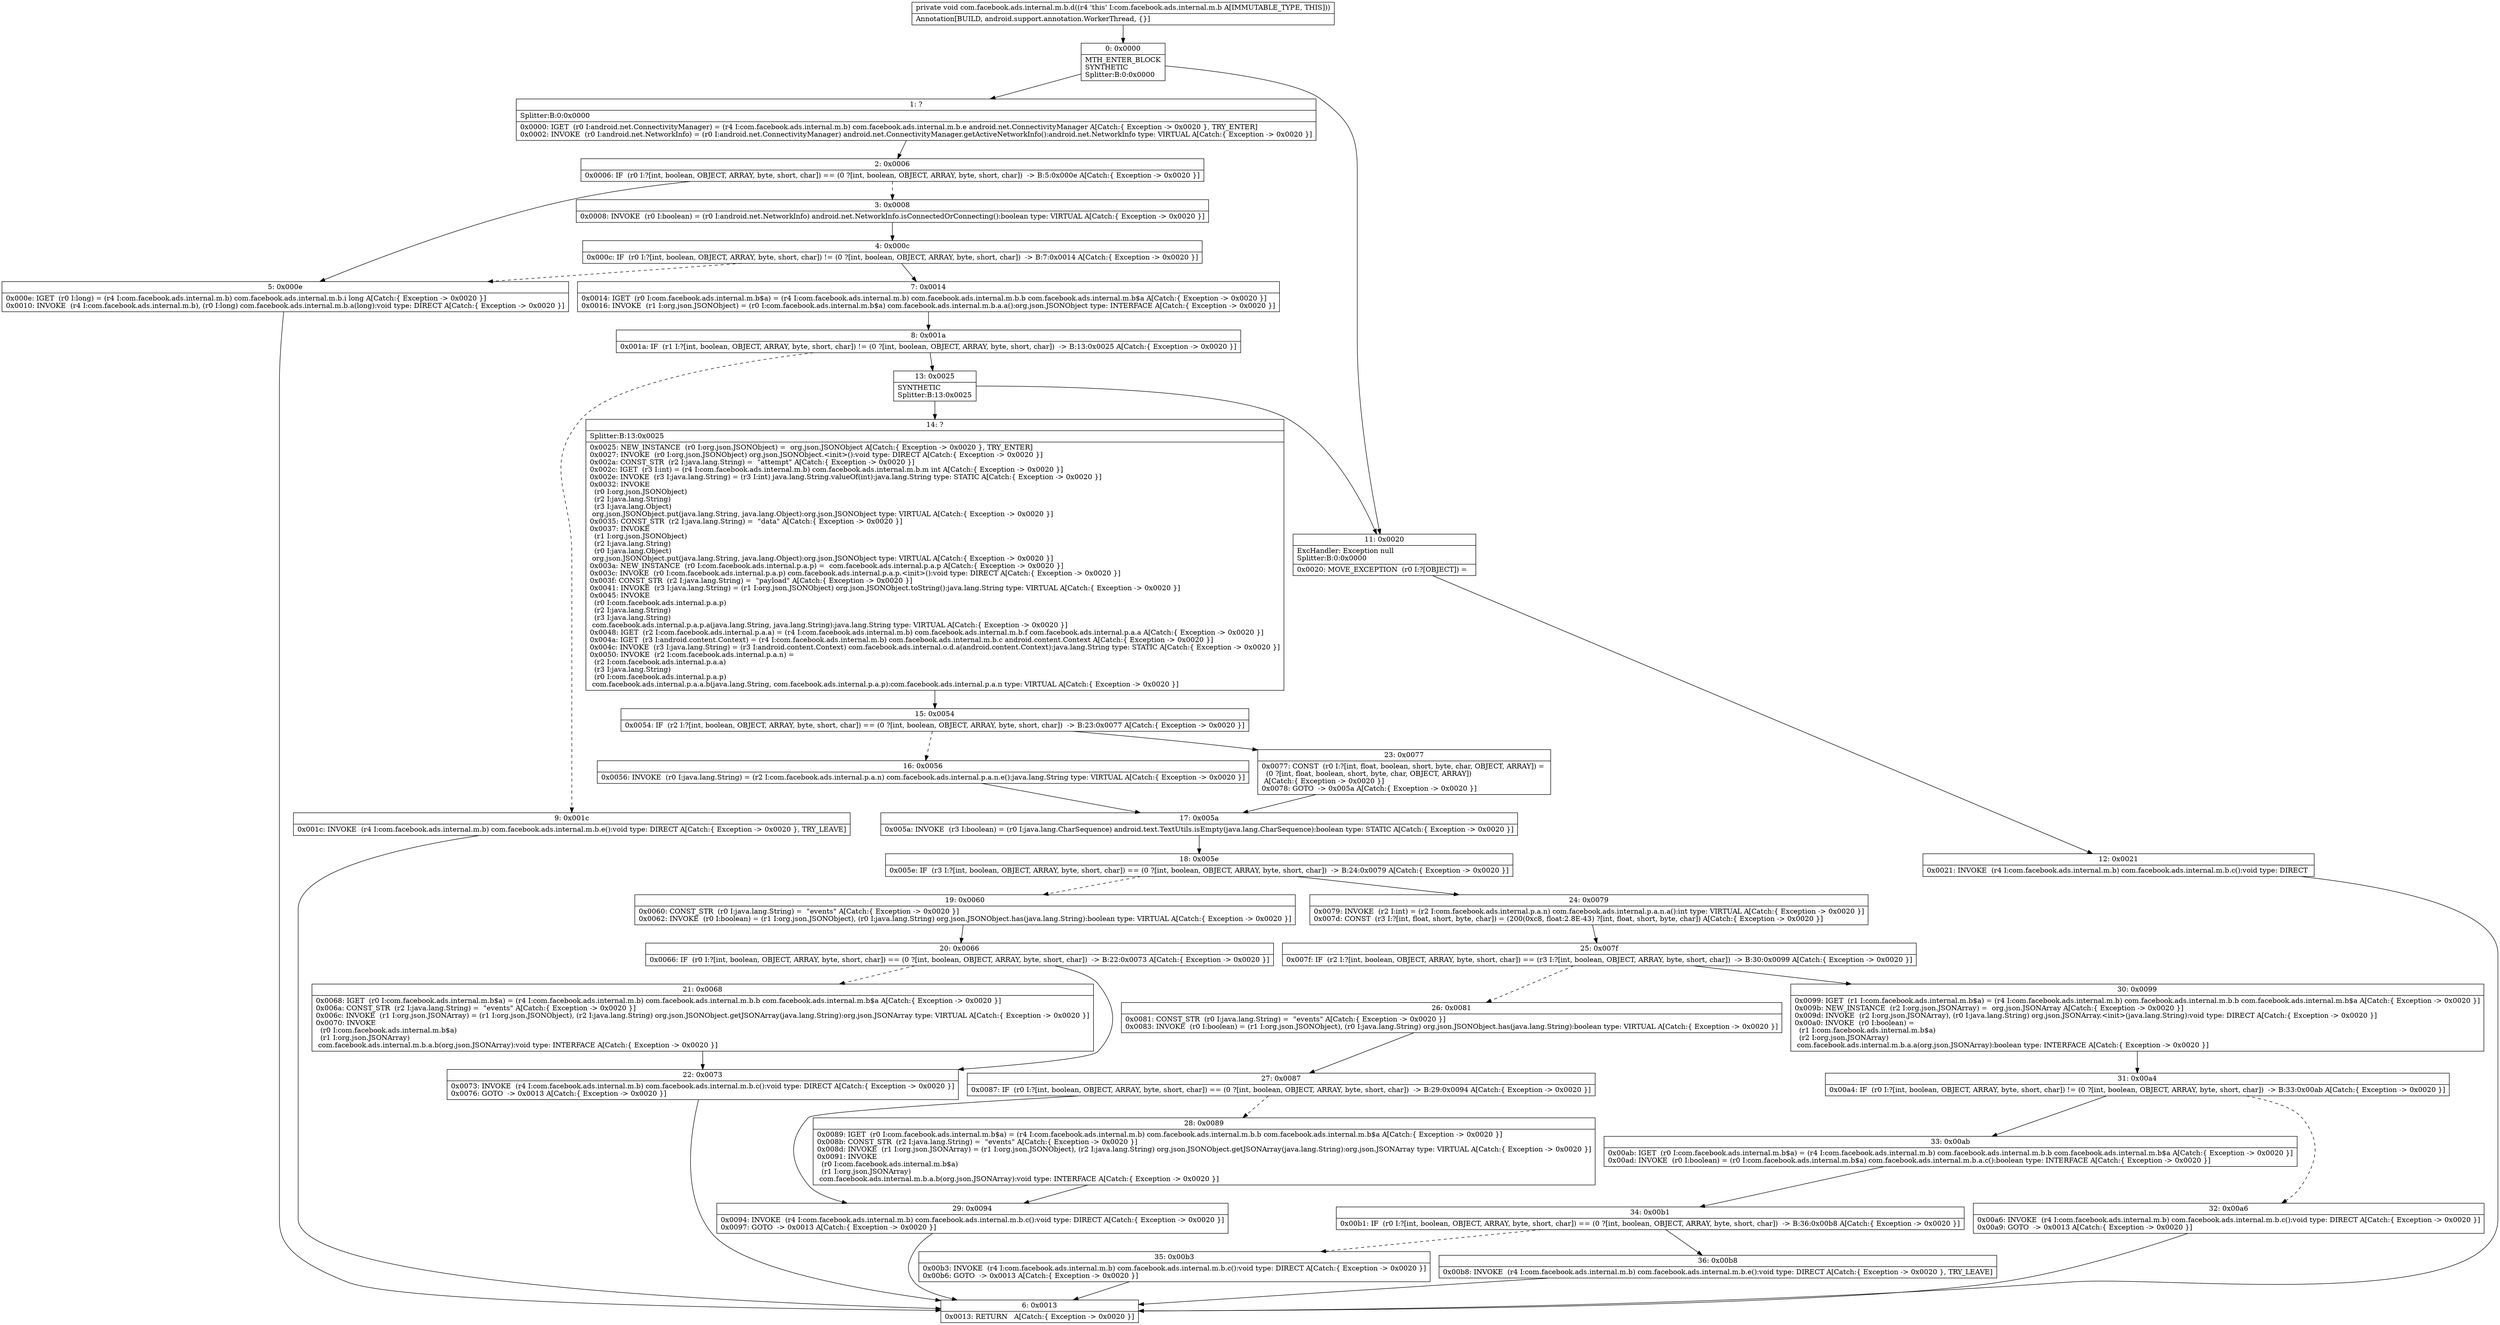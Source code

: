 digraph "CFG forcom.facebook.ads.internal.m.b.d()V" {
Node_0 [shape=record,label="{0\:\ 0x0000|MTH_ENTER_BLOCK\lSYNTHETIC\lSplitter:B:0:0x0000\l}"];
Node_1 [shape=record,label="{1\:\ ?|Splitter:B:0:0x0000\l|0x0000: IGET  (r0 I:android.net.ConnectivityManager) = (r4 I:com.facebook.ads.internal.m.b) com.facebook.ads.internal.m.b.e android.net.ConnectivityManager A[Catch:\{ Exception \-\> 0x0020 \}, TRY_ENTER]\l0x0002: INVOKE  (r0 I:android.net.NetworkInfo) = (r0 I:android.net.ConnectivityManager) android.net.ConnectivityManager.getActiveNetworkInfo():android.net.NetworkInfo type: VIRTUAL A[Catch:\{ Exception \-\> 0x0020 \}]\l}"];
Node_2 [shape=record,label="{2\:\ 0x0006|0x0006: IF  (r0 I:?[int, boolean, OBJECT, ARRAY, byte, short, char]) == (0 ?[int, boolean, OBJECT, ARRAY, byte, short, char])  \-\> B:5:0x000e A[Catch:\{ Exception \-\> 0x0020 \}]\l}"];
Node_3 [shape=record,label="{3\:\ 0x0008|0x0008: INVOKE  (r0 I:boolean) = (r0 I:android.net.NetworkInfo) android.net.NetworkInfo.isConnectedOrConnecting():boolean type: VIRTUAL A[Catch:\{ Exception \-\> 0x0020 \}]\l}"];
Node_4 [shape=record,label="{4\:\ 0x000c|0x000c: IF  (r0 I:?[int, boolean, OBJECT, ARRAY, byte, short, char]) != (0 ?[int, boolean, OBJECT, ARRAY, byte, short, char])  \-\> B:7:0x0014 A[Catch:\{ Exception \-\> 0x0020 \}]\l}"];
Node_5 [shape=record,label="{5\:\ 0x000e|0x000e: IGET  (r0 I:long) = (r4 I:com.facebook.ads.internal.m.b) com.facebook.ads.internal.m.b.i long A[Catch:\{ Exception \-\> 0x0020 \}]\l0x0010: INVOKE  (r4 I:com.facebook.ads.internal.m.b), (r0 I:long) com.facebook.ads.internal.m.b.a(long):void type: DIRECT A[Catch:\{ Exception \-\> 0x0020 \}]\l}"];
Node_6 [shape=record,label="{6\:\ 0x0013|0x0013: RETURN   A[Catch:\{ Exception \-\> 0x0020 \}]\l}"];
Node_7 [shape=record,label="{7\:\ 0x0014|0x0014: IGET  (r0 I:com.facebook.ads.internal.m.b$a) = (r4 I:com.facebook.ads.internal.m.b) com.facebook.ads.internal.m.b.b com.facebook.ads.internal.m.b$a A[Catch:\{ Exception \-\> 0x0020 \}]\l0x0016: INVOKE  (r1 I:org.json.JSONObject) = (r0 I:com.facebook.ads.internal.m.b$a) com.facebook.ads.internal.m.b.a.a():org.json.JSONObject type: INTERFACE A[Catch:\{ Exception \-\> 0x0020 \}]\l}"];
Node_8 [shape=record,label="{8\:\ 0x001a|0x001a: IF  (r1 I:?[int, boolean, OBJECT, ARRAY, byte, short, char]) != (0 ?[int, boolean, OBJECT, ARRAY, byte, short, char])  \-\> B:13:0x0025 A[Catch:\{ Exception \-\> 0x0020 \}]\l}"];
Node_9 [shape=record,label="{9\:\ 0x001c|0x001c: INVOKE  (r4 I:com.facebook.ads.internal.m.b) com.facebook.ads.internal.m.b.e():void type: DIRECT A[Catch:\{ Exception \-\> 0x0020 \}, TRY_LEAVE]\l}"];
Node_11 [shape=record,label="{11\:\ 0x0020|ExcHandler: Exception null\lSplitter:B:0:0x0000\l|0x0020: MOVE_EXCEPTION  (r0 I:?[OBJECT]) =  \l}"];
Node_12 [shape=record,label="{12\:\ 0x0021|0x0021: INVOKE  (r4 I:com.facebook.ads.internal.m.b) com.facebook.ads.internal.m.b.c():void type: DIRECT \l}"];
Node_13 [shape=record,label="{13\:\ 0x0025|SYNTHETIC\lSplitter:B:13:0x0025\l}"];
Node_14 [shape=record,label="{14\:\ ?|Splitter:B:13:0x0025\l|0x0025: NEW_INSTANCE  (r0 I:org.json.JSONObject) =  org.json.JSONObject A[Catch:\{ Exception \-\> 0x0020 \}, TRY_ENTER]\l0x0027: INVOKE  (r0 I:org.json.JSONObject) org.json.JSONObject.\<init\>():void type: DIRECT A[Catch:\{ Exception \-\> 0x0020 \}]\l0x002a: CONST_STR  (r2 I:java.lang.String) =  \"attempt\" A[Catch:\{ Exception \-\> 0x0020 \}]\l0x002c: IGET  (r3 I:int) = (r4 I:com.facebook.ads.internal.m.b) com.facebook.ads.internal.m.b.m int A[Catch:\{ Exception \-\> 0x0020 \}]\l0x002e: INVOKE  (r3 I:java.lang.String) = (r3 I:int) java.lang.String.valueOf(int):java.lang.String type: STATIC A[Catch:\{ Exception \-\> 0x0020 \}]\l0x0032: INVOKE  \l  (r0 I:org.json.JSONObject)\l  (r2 I:java.lang.String)\l  (r3 I:java.lang.Object)\l org.json.JSONObject.put(java.lang.String, java.lang.Object):org.json.JSONObject type: VIRTUAL A[Catch:\{ Exception \-\> 0x0020 \}]\l0x0035: CONST_STR  (r2 I:java.lang.String) =  \"data\" A[Catch:\{ Exception \-\> 0x0020 \}]\l0x0037: INVOKE  \l  (r1 I:org.json.JSONObject)\l  (r2 I:java.lang.String)\l  (r0 I:java.lang.Object)\l org.json.JSONObject.put(java.lang.String, java.lang.Object):org.json.JSONObject type: VIRTUAL A[Catch:\{ Exception \-\> 0x0020 \}]\l0x003a: NEW_INSTANCE  (r0 I:com.facebook.ads.internal.p.a.p) =  com.facebook.ads.internal.p.a.p A[Catch:\{ Exception \-\> 0x0020 \}]\l0x003c: INVOKE  (r0 I:com.facebook.ads.internal.p.a.p) com.facebook.ads.internal.p.a.p.\<init\>():void type: DIRECT A[Catch:\{ Exception \-\> 0x0020 \}]\l0x003f: CONST_STR  (r2 I:java.lang.String) =  \"payload\" A[Catch:\{ Exception \-\> 0x0020 \}]\l0x0041: INVOKE  (r3 I:java.lang.String) = (r1 I:org.json.JSONObject) org.json.JSONObject.toString():java.lang.String type: VIRTUAL A[Catch:\{ Exception \-\> 0x0020 \}]\l0x0045: INVOKE  \l  (r0 I:com.facebook.ads.internal.p.a.p)\l  (r2 I:java.lang.String)\l  (r3 I:java.lang.String)\l com.facebook.ads.internal.p.a.p.a(java.lang.String, java.lang.String):java.lang.String type: VIRTUAL A[Catch:\{ Exception \-\> 0x0020 \}]\l0x0048: IGET  (r2 I:com.facebook.ads.internal.p.a.a) = (r4 I:com.facebook.ads.internal.m.b) com.facebook.ads.internal.m.b.f com.facebook.ads.internal.p.a.a A[Catch:\{ Exception \-\> 0x0020 \}]\l0x004a: IGET  (r3 I:android.content.Context) = (r4 I:com.facebook.ads.internal.m.b) com.facebook.ads.internal.m.b.c android.content.Context A[Catch:\{ Exception \-\> 0x0020 \}]\l0x004c: INVOKE  (r3 I:java.lang.String) = (r3 I:android.content.Context) com.facebook.ads.internal.o.d.a(android.content.Context):java.lang.String type: STATIC A[Catch:\{ Exception \-\> 0x0020 \}]\l0x0050: INVOKE  (r2 I:com.facebook.ads.internal.p.a.n) = \l  (r2 I:com.facebook.ads.internal.p.a.a)\l  (r3 I:java.lang.String)\l  (r0 I:com.facebook.ads.internal.p.a.p)\l com.facebook.ads.internal.p.a.a.b(java.lang.String, com.facebook.ads.internal.p.a.p):com.facebook.ads.internal.p.a.n type: VIRTUAL A[Catch:\{ Exception \-\> 0x0020 \}]\l}"];
Node_15 [shape=record,label="{15\:\ 0x0054|0x0054: IF  (r2 I:?[int, boolean, OBJECT, ARRAY, byte, short, char]) == (0 ?[int, boolean, OBJECT, ARRAY, byte, short, char])  \-\> B:23:0x0077 A[Catch:\{ Exception \-\> 0x0020 \}]\l}"];
Node_16 [shape=record,label="{16\:\ 0x0056|0x0056: INVOKE  (r0 I:java.lang.String) = (r2 I:com.facebook.ads.internal.p.a.n) com.facebook.ads.internal.p.a.n.e():java.lang.String type: VIRTUAL A[Catch:\{ Exception \-\> 0x0020 \}]\l}"];
Node_17 [shape=record,label="{17\:\ 0x005a|0x005a: INVOKE  (r3 I:boolean) = (r0 I:java.lang.CharSequence) android.text.TextUtils.isEmpty(java.lang.CharSequence):boolean type: STATIC A[Catch:\{ Exception \-\> 0x0020 \}]\l}"];
Node_18 [shape=record,label="{18\:\ 0x005e|0x005e: IF  (r3 I:?[int, boolean, OBJECT, ARRAY, byte, short, char]) == (0 ?[int, boolean, OBJECT, ARRAY, byte, short, char])  \-\> B:24:0x0079 A[Catch:\{ Exception \-\> 0x0020 \}]\l}"];
Node_19 [shape=record,label="{19\:\ 0x0060|0x0060: CONST_STR  (r0 I:java.lang.String) =  \"events\" A[Catch:\{ Exception \-\> 0x0020 \}]\l0x0062: INVOKE  (r0 I:boolean) = (r1 I:org.json.JSONObject), (r0 I:java.lang.String) org.json.JSONObject.has(java.lang.String):boolean type: VIRTUAL A[Catch:\{ Exception \-\> 0x0020 \}]\l}"];
Node_20 [shape=record,label="{20\:\ 0x0066|0x0066: IF  (r0 I:?[int, boolean, OBJECT, ARRAY, byte, short, char]) == (0 ?[int, boolean, OBJECT, ARRAY, byte, short, char])  \-\> B:22:0x0073 A[Catch:\{ Exception \-\> 0x0020 \}]\l}"];
Node_21 [shape=record,label="{21\:\ 0x0068|0x0068: IGET  (r0 I:com.facebook.ads.internal.m.b$a) = (r4 I:com.facebook.ads.internal.m.b) com.facebook.ads.internal.m.b.b com.facebook.ads.internal.m.b$a A[Catch:\{ Exception \-\> 0x0020 \}]\l0x006a: CONST_STR  (r2 I:java.lang.String) =  \"events\" A[Catch:\{ Exception \-\> 0x0020 \}]\l0x006c: INVOKE  (r1 I:org.json.JSONArray) = (r1 I:org.json.JSONObject), (r2 I:java.lang.String) org.json.JSONObject.getJSONArray(java.lang.String):org.json.JSONArray type: VIRTUAL A[Catch:\{ Exception \-\> 0x0020 \}]\l0x0070: INVOKE  \l  (r0 I:com.facebook.ads.internal.m.b$a)\l  (r1 I:org.json.JSONArray)\l com.facebook.ads.internal.m.b.a.b(org.json.JSONArray):void type: INTERFACE A[Catch:\{ Exception \-\> 0x0020 \}]\l}"];
Node_22 [shape=record,label="{22\:\ 0x0073|0x0073: INVOKE  (r4 I:com.facebook.ads.internal.m.b) com.facebook.ads.internal.m.b.c():void type: DIRECT A[Catch:\{ Exception \-\> 0x0020 \}]\l0x0076: GOTO  \-\> 0x0013 A[Catch:\{ Exception \-\> 0x0020 \}]\l}"];
Node_23 [shape=record,label="{23\:\ 0x0077|0x0077: CONST  (r0 I:?[int, float, boolean, short, byte, char, OBJECT, ARRAY]) = \l  (0 ?[int, float, boolean, short, byte, char, OBJECT, ARRAY])\l A[Catch:\{ Exception \-\> 0x0020 \}]\l0x0078: GOTO  \-\> 0x005a A[Catch:\{ Exception \-\> 0x0020 \}]\l}"];
Node_24 [shape=record,label="{24\:\ 0x0079|0x0079: INVOKE  (r2 I:int) = (r2 I:com.facebook.ads.internal.p.a.n) com.facebook.ads.internal.p.a.n.a():int type: VIRTUAL A[Catch:\{ Exception \-\> 0x0020 \}]\l0x007d: CONST  (r3 I:?[int, float, short, byte, char]) = (200(0xc8, float:2.8E\-43) ?[int, float, short, byte, char]) A[Catch:\{ Exception \-\> 0x0020 \}]\l}"];
Node_25 [shape=record,label="{25\:\ 0x007f|0x007f: IF  (r2 I:?[int, boolean, OBJECT, ARRAY, byte, short, char]) == (r3 I:?[int, boolean, OBJECT, ARRAY, byte, short, char])  \-\> B:30:0x0099 A[Catch:\{ Exception \-\> 0x0020 \}]\l}"];
Node_26 [shape=record,label="{26\:\ 0x0081|0x0081: CONST_STR  (r0 I:java.lang.String) =  \"events\" A[Catch:\{ Exception \-\> 0x0020 \}]\l0x0083: INVOKE  (r0 I:boolean) = (r1 I:org.json.JSONObject), (r0 I:java.lang.String) org.json.JSONObject.has(java.lang.String):boolean type: VIRTUAL A[Catch:\{ Exception \-\> 0x0020 \}]\l}"];
Node_27 [shape=record,label="{27\:\ 0x0087|0x0087: IF  (r0 I:?[int, boolean, OBJECT, ARRAY, byte, short, char]) == (0 ?[int, boolean, OBJECT, ARRAY, byte, short, char])  \-\> B:29:0x0094 A[Catch:\{ Exception \-\> 0x0020 \}]\l}"];
Node_28 [shape=record,label="{28\:\ 0x0089|0x0089: IGET  (r0 I:com.facebook.ads.internal.m.b$a) = (r4 I:com.facebook.ads.internal.m.b) com.facebook.ads.internal.m.b.b com.facebook.ads.internal.m.b$a A[Catch:\{ Exception \-\> 0x0020 \}]\l0x008b: CONST_STR  (r2 I:java.lang.String) =  \"events\" A[Catch:\{ Exception \-\> 0x0020 \}]\l0x008d: INVOKE  (r1 I:org.json.JSONArray) = (r1 I:org.json.JSONObject), (r2 I:java.lang.String) org.json.JSONObject.getJSONArray(java.lang.String):org.json.JSONArray type: VIRTUAL A[Catch:\{ Exception \-\> 0x0020 \}]\l0x0091: INVOKE  \l  (r0 I:com.facebook.ads.internal.m.b$a)\l  (r1 I:org.json.JSONArray)\l com.facebook.ads.internal.m.b.a.b(org.json.JSONArray):void type: INTERFACE A[Catch:\{ Exception \-\> 0x0020 \}]\l}"];
Node_29 [shape=record,label="{29\:\ 0x0094|0x0094: INVOKE  (r4 I:com.facebook.ads.internal.m.b) com.facebook.ads.internal.m.b.c():void type: DIRECT A[Catch:\{ Exception \-\> 0x0020 \}]\l0x0097: GOTO  \-\> 0x0013 A[Catch:\{ Exception \-\> 0x0020 \}]\l}"];
Node_30 [shape=record,label="{30\:\ 0x0099|0x0099: IGET  (r1 I:com.facebook.ads.internal.m.b$a) = (r4 I:com.facebook.ads.internal.m.b) com.facebook.ads.internal.m.b.b com.facebook.ads.internal.m.b$a A[Catch:\{ Exception \-\> 0x0020 \}]\l0x009b: NEW_INSTANCE  (r2 I:org.json.JSONArray) =  org.json.JSONArray A[Catch:\{ Exception \-\> 0x0020 \}]\l0x009d: INVOKE  (r2 I:org.json.JSONArray), (r0 I:java.lang.String) org.json.JSONArray.\<init\>(java.lang.String):void type: DIRECT A[Catch:\{ Exception \-\> 0x0020 \}]\l0x00a0: INVOKE  (r0 I:boolean) = \l  (r1 I:com.facebook.ads.internal.m.b$a)\l  (r2 I:org.json.JSONArray)\l com.facebook.ads.internal.m.b.a.a(org.json.JSONArray):boolean type: INTERFACE A[Catch:\{ Exception \-\> 0x0020 \}]\l}"];
Node_31 [shape=record,label="{31\:\ 0x00a4|0x00a4: IF  (r0 I:?[int, boolean, OBJECT, ARRAY, byte, short, char]) != (0 ?[int, boolean, OBJECT, ARRAY, byte, short, char])  \-\> B:33:0x00ab A[Catch:\{ Exception \-\> 0x0020 \}]\l}"];
Node_32 [shape=record,label="{32\:\ 0x00a6|0x00a6: INVOKE  (r4 I:com.facebook.ads.internal.m.b) com.facebook.ads.internal.m.b.c():void type: DIRECT A[Catch:\{ Exception \-\> 0x0020 \}]\l0x00a9: GOTO  \-\> 0x0013 A[Catch:\{ Exception \-\> 0x0020 \}]\l}"];
Node_33 [shape=record,label="{33\:\ 0x00ab|0x00ab: IGET  (r0 I:com.facebook.ads.internal.m.b$a) = (r4 I:com.facebook.ads.internal.m.b) com.facebook.ads.internal.m.b.b com.facebook.ads.internal.m.b$a A[Catch:\{ Exception \-\> 0x0020 \}]\l0x00ad: INVOKE  (r0 I:boolean) = (r0 I:com.facebook.ads.internal.m.b$a) com.facebook.ads.internal.m.b.a.c():boolean type: INTERFACE A[Catch:\{ Exception \-\> 0x0020 \}]\l}"];
Node_34 [shape=record,label="{34\:\ 0x00b1|0x00b1: IF  (r0 I:?[int, boolean, OBJECT, ARRAY, byte, short, char]) == (0 ?[int, boolean, OBJECT, ARRAY, byte, short, char])  \-\> B:36:0x00b8 A[Catch:\{ Exception \-\> 0x0020 \}]\l}"];
Node_35 [shape=record,label="{35\:\ 0x00b3|0x00b3: INVOKE  (r4 I:com.facebook.ads.internal.m.b) com.facebook.ads.internal.m.b.c():void type: DIRECT A[Catch:\{ Exception \-\> 0x0020 \}]\l0x00b6: GOTO  \-\> 0x0013 A[Catch:\{ Exception \-\> 0x0020 \}]\l}"];
Node_36 [shape=record,label="{36\:\ 0x00b8|0x00b8: INVOKE  (r4 I:com.facebook.ads.internal.m.b) com.facebook.ads.internal.m.b.e():void type: DIRECT A[Catch:\{ Exception \-\> 0x0020 \}, TRY_LEAVE]\l}"];
MethodNode[shape=record,label="{private void com.facebook.ads.internal.m.b.d((r4 'this' I:com.facebook.ads.internal.m.b A[IMMUTABLE_TYPE, THIS]))  | Annotation[BUILD, android.support.annotation.WorkerThread, \{\}]\l}"];
MethodNode -> Node_0;
Node_0 -> Node_1;
Node_0 -> Node_11;
Node_1 -> Node_2;
Node_2 -> Node_3[style=dashed];
Node_2 -> Node_5;
Node_3 -> Node_4;
Node_4 -> Node_5[style=dashed];
Node_4 -> Node_7;
Node_5 -> Node_6;
Node_7 -> Node_8;
Node_8 -> Node_9[style=dashed];
Node_8 -> Node_13;
Node_9 -> Node_6;
Node_11 -> Node_12;
Node_12 -> Node_6;
Node_13 -> Node_14;
Node_13 -> Node_11;
Node_14 -> Node_15;
Node_15 -> Node_16[style=dashed];
Node_15 -> Node_23;
Node_16 -> Node_17;
Node_17 -> Node_18;
Node_18 -> Node_19[style=dashed];
Node_18 -> Node_24;
Node_19 -> Node_20;
Node_20 -> Node_21[style=dashed];
Node_20 -> Node_22;
Node_21 -> Node_22;
Node_22 -> Node_6;
Node_23 -> Node_17;
Node_24 -> Node_25;
Node_25 -> Node_26[style=dashed];
Node_25 -> Node_30;
Node_26 -> Node_27;
Node_27 -> Node_28[style=dashed];
Node_27 -> Node_29;
Node_28 -> Node_29;
Node_29 -> Node_6;
Node_30 -> Node_31;
Node_31 -> Node_32[style=dashed];
Node_31 -> Node_33;
Node_32 -> Node_6;
Node_33 -> Node_34;
Node_34 -> Node_35[style=dashed];
Node_34 -> Node_36;
Node_35 -> Node_6;
Node_36 -> Node_6;
}

